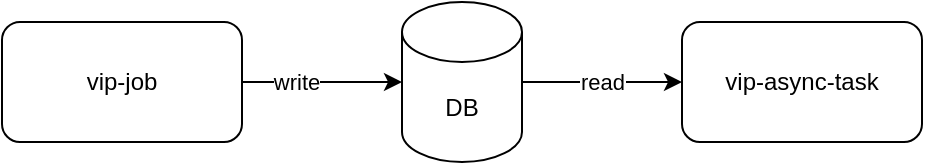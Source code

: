 <mxfile version="14.1.8" type="github" pages="5">
  <diagram id="H9qWl8LRJetYy7X6ohde" name="Page-1">
    <mxGraphModel dx="948" dy="471" grid="1" gridSize="10" guides="1" tooltips="1" connect="1" arrows="1" fold="1" page="1" pageScale="1" pageWidth="827" pageHeight="1169" math="0" shadow="0">
      <root>
        <mxCell id="i_S6I2KGw48YoNG-3xre-0" />
        <mxCell id="i_S6I2KGw48YoNG-3xre-1" parent="i_S6I2KGw48YoNG-3xre-0" />
        <mxCell id="i_S6I2KGw48YoNG-3xre-2" value="" style="edgeStyle=orthogonalEdgeStyle;rounded=0;orthogonalLoop=1;jettySize=auto;html=1;" edge="1" parent="i_S6I2KGw48YoNG-3xre-1" source="i_S6I2KGw48YoNG-3xre-4" target="i_S6I2KGw48YoNG-3xre-7">
          <mxGeometry relative="1" as="geometry" />
        </mxCell>
        <mxCell id="i_S6I2KGw48YoNG-3xre-3" value="write" style="edgeLabel;html=1;align=center;verticalAlign=middle;resizable=0;points=[];" vertex="1" connectable="0" parent="i_S6I2KGw48YoNG-3xre-2">
          <mxGeometry x="-0.339" relative="1" as="geometry">
            <mxPoint as="offset" />
          </mxGeometry>
        </mxCell>
        <mxCell id="i_S6I2KGw48YoNG-3xre-4" value="vip-job" style="rounded=1;whiteSpace=wrap;html=1;" vertex="1" parent="i_S6I2KGw48YoNG-3xre-1">
          <mxGeometry x="60" y="200" width="120" height="60" as="geometry" />
        </mxCell>
        <mxCell id="i_S6I2KGw48YoNG-3xre-5" value="vip-async-task" style="rounded=1;whiteSpace=wrap;html=1;" vertex="1" parent="i_S6I2KGw48YoNG-3xre-1">
          <mxGeometry x="400" y="200" width="120" height="60" as="geometry" />
        </mxCell>
        <mxCell id="i_S6I2KGw48YoNG-3xre-6" value="read" style="edgeStyle=orthogonalEdgeStyle;rounded=0;orthogonalLoop=1;jettySize=auto;html=1;" edge="1" parent="i_S6I2KGw48YoNG-3xre-1" source="i_S6I2KGw48YoNG-3xre-7" target="i_S6I2KGw48YoNG-3xre-5">
          <mxGeometry relative="1" as="geometry" />
        </mxCell>
        <mxCell id="i_S6I2KGw48YoNG-3xre-7" value="DB" style="shape=cylinder3;whiteSpace=wrap;html=1;boundedLbl=1;backgroundOutline=1;size=15;" vertex="1" parent="i_S6I2KGw48YoNG-3xre-1">
          <mxGeometry x="260" y="190" width="60" height="80" as="geometry" />
        </mxCell>
      </root>
    </mxGraphModel>
  </diagram>
  <diagram id="C5RBs43oDa-KdzZeNtuy" name="Page-2">
    <mxGraphModel dx="948" dy="471" grid="1" gridSize="10" guides="1" tooltips="1" connect="1" arrows="1" fold="1" page="1" pageScale="1" pageWidth="827" pageHeight="1169" math="0" shadow="0">
      <root>
        <mxCell id="WIyWlLk6GJQsqaUBKTNV-0" />
        <mxCell id="WIyWlLk6GJQsqaUBKTNV-1" parent="WIyWlLk6GJQsqaUBKTNV-0" />
        <mxCell id="_gw4T7FBcAF71q5ikxwi-28" value="" style="rounded=0;whiteSpace=wrap;html=1;" vertex="1" parent="WIyWlLk6GJQsqaUBKTNV-1">
          <mxGeometry x="330" y="410" width="120" height="60" as="geometry" />
        </mxCell>
        <mxCell id="_gw4T7FBcAF71q5ikxwi-25" value="" style="shape=parallelogram;perimeter=parallelogramPerimeter;whiteSpace=wrap;html=1;fixedSize=1;" vertex="1" parent="WIyWlLk6GJQsqaUBKTNV-1">
          <mxGeometry x="330" y="100" width="120" height="60" as="geometry" />
        </mxCell>
        <mxCell id="_gw4T7FBcAF71q5ikxwi-18" style="edgeStyle=orthogonalEdgeStyle;rounded=0;orthogonalLoop=1;jettySize=auto;html=1;entryX=0.5;entryY=0;entryDx=0;entryDy=0;entryPerimeter=0;exitX=0.5;exitY=1;exitDx=0;exitDy=0;" edge="1" parent="WIyWlLk6GJQsqaUBKTNV-1" source="_gw4T7FBcAF71q5ikxwi-13" target="_gw4T7FBcAF71q5ikxwi-15">
          <mxGeometry relative="1" as="geometry" />
        </mxCell>
        <mxCell id="_gw4T7FBcAF71q5ikxwi-29" value="produce" style="edgeLabel;html=1;align=center;verticalAlign=middle;resizable=0;points=[];" vertex="1" connectable="0" parent="_gw4T7FBcAF71q5ikxwi-18">
          <mxGeometry x="-0.265" y="-1" relative="1" as="geometry">
            <mxPoint as="offset" />
          </mxGeometry>
        </mxCell>
        <mxCell id="PSVRd-ZREU_d1xW748J7-1" style="edgeStyle=orthogonalEdgeStyle;rounded=0;orthogonalLoop=1;jettySize=auto;html=1;entryX=0;entryY=0.5;entryDx=0;entryDy=0;entryPerimeter=0;" edge="1" parent="WIyWlLk6GJQsqaUBKTNV-1" source="_gw4T7FBcAF71q5ikxwi-13" target="PSVRd-ZREU_d1xW748J7-0">
          <mxGeometry relative="1" as="geometry" />
        </mxCell>
        <mxCell id="PSVRd-ZREU_d1xW748J7-2" value="read config" style="edgeLabel;html=1;align=center;verticalAlign=middle;resizable=0;points=[];" vertex="1" connectable="0" parent="PSVRd-ZREU_d1xW748J7-1">
          <mxGeometry x="0.236" y="-3" relative="1" as="geometry">
            <mxPoint as="offset" />
          </mxGeometry>
        </mxCell>
        <mxCell id="_gw4T7FBcAF71q5ikxwi-13" value="AutoRenewJob" style="shape=parallelogram;perimeter=parallelogramPerimeter;whiteSpace=wrap;html=1;fixedSize=1;" vertex="1" parent="WIyWlLk6GJQsqaUBKTNV-1">
          <mxGeometry x="350" y="120" width="120" height="60" as="geometry" />
        </mxCell>
        <mxCell id="_gw4T7FBcAF71q5ikxwi-23" value="consume" style="edgeStyle=orthogonalEdgeStyle;rounded=0;orthogonalLoop=1;jettySize=auto;html=1;exitX=0.5;exitY=1;exitDx=0;exitDy=0;exitPerimeter=0;entryX=0.5;entryY=0;entryDx=0;entryDy=0;" edge="1" parent="WIyWlLk6GJQsqaUBKTNV-1" source="_gw4T7FBcAF71q5ikxwi-15" target="_gw4T7FBcAF71q5ikxwi-27">
          <mxGeometry relative="1" as="geometry">
            <mxPoint x="410" y="390.0" as="targetPoint" />
          </mxGeometry>
        </mxCell>
        <mxCell id="_gw4T7FBcAF71q5ikxwi-15" value="RMQ" style="shape=cylinder3;whiteSpace=wrap;html=1;boundedLbl=1;backgroundOutline=1;size=15;" vertex="1" parent="WIyWlLk6GJQsqaUBKTNV-1">
          <mxGeometry x="360" y="250" width="100" height="80" as="geometry" />
        </mxCell>
        <mxCell id="_gw4T7FBcAF71q5ikxwi-22" value="message&lt;br&gt;{id、type、data}" style="shape=document;whiteSpace=wrap;html=1;boundedLbl=1;" vertex="1" parent="WIyWlLk6GJQsqaUBKTNV-1">
          <mxGeometry x="140" y="250" width="140" height="80" as="geometry" />
        </mxCell>
        <mxCell id="PSVRd-ZREU_d1xW748J7-3" style="edgeStyle=orthogonalEdgeStyle;rounded=0;orthogonalLoop=1;jettySize=auto;html=1;entryX=0.5;entryY=1;entryDx=0;entryDy=0;entryPerimeter=0;" edge="1" parent="WIyWlLk6GJQsqaUBKTNV-1" source="_gw4T7FBcAF71q5ikxwi-27" target="PSVRd-ZREU_d1xW748J7-0">
          <mxGeometry relative="1" as="geometry" />
        </mxCell>
        <mxCell id="_gw4T7FBcAF71q5ikxwi-27" value="&lt;span&gt;AutoRenewConsumer&lt;/span&gt;" style="rounded=0;whiteSpace=wrap;html=1;" vertex="1" parent="WIyWlLk6GJQsqaUBKTNV-1">
          <mxGeometry x="350" y="390" width="120" height="60" as="geometry" />
        </mxCell>
        <mxCell id="PSVRd-ZREU_d1xW748J7-0" value="DB" style="shape=cylinder3;whiteSpace=wrap;html=1;boundedLbl=1;backgroundOutline=1;size=15;" vertex="1" parent="WIyWlLk6GJQsqaUBKTNV-1">
          <mxGeometry x="580" y="110" width="60" height="80" as="geometry" />
        </mxCell>
      </root>
    </mxGraphModel>
  </diagram>
  <diagram id="yagzf1TnHyN9wyIHIooJ" name="Page-3">
    <mxGraphModel dx="948" dy="471" grid="1" gridSize="10" guides="1" tooltips="1" connect="1" arrows="1" fold="1" page="1" pageScale="1" pageWidth="827" pageHeight="1169" math="0" shadow="0">
      <root>
        <mxCell id="FEUMVkMEu-WrFCvZQM4a-0" />
        <mxCell id="FEUMVkMEu-WrFCvZQM4a-1" parent="FEUMVkMEu-WrFCvZQM4a-0" />
        <mxCell id="I2ShjsBsBodH7ehsXeIA-2" value="" style="edgeStyle=orthogonalEdgeStyle;rounded=0;orthogonalLoop=1;jettySize=auto;html=1;entryX=0.5;entryY=0;entryDx=0;entryDy=0;" edge="1" parent="FEUMVkMEu-WrFCvZQM4a-1" source="I2ShjsBsBodH7ehsXeIA-0" target="DK0cdMqG_rclkaFEUeQZ-0">
          <mxGeometry relative="1" as="geometry" />
        </mxCell>
        <mxCell id="I2ShjsBsBodH7ehsXeIA-0" value="start" style="strokeWidth=2;html=1;shape=mxgraph.flowchart.start_1;whiteSpace=wrap;" vertex="1" parent="FEUMVkMEu-WrFCvZQM4a-1">
          <mxGeometry x="631" y="77" width="72" height="30" as="geometry" />
        </mxCell>
        <mxCell id="LK3eZ1tqnNF5GHP6GT8g-14" value="" style="edgeStyle=orthogonalEdgeStyle;rounded=0;orthogonalLoop=1;jettySize=auto;html=1;entryX=0.5;entryY=0;entryDx=0;entryDy=0;" edge="1" parent="FEUMVkMEu-WrFCvZQM4a-1" source="LK3eZ1tqnNF5GHP6GT8g-4" target="LK3eZ1tqnNF5GHP6GT8g-13">
          <mxGeometry relative="1" as="geometry" />
        </mxCell>
        <mxCell id="LK3eZ1tqnNF5GHP6GT8g-4" value="免费订单" style="whiteSpace=wrap;html=1;strokeWidth=1;" vertex="1" parent="FEUMVkMEu-WrFCvZQM4a-1">
          <mxGeometry x="321" y="350" width="120" height="60" as="geometry" />
        </mxCell>
        <mxCell id="LK3eZ1tqnNF5GHP6GT8g-9" value="宽限期" style="edgeStyle=orthogonalEdgeStyle;rounded=0;orthogonalLoop=1;jettySize=auto;html=1;exitX=0.5;exitY=1;exitDx=0;exitDy=0;" edge="1" parent="FEUMVkMEu-WrFCvZQM4a-1" source="DK0cdMqG_rclkaFEUeQZ-1" target="LK3eZ1tqnNF5GHP6GT8g-4">
          <mxGeometry relative="1" as="geometry" />
        </mxCell>
        <mxCell id="LK3eZ1tqnNF5GHP6GT8g-12" value="无效" style="edgeStyle=orthogonalEdgeStyle;rounded=0;orthogonalLoop=1;jettySize=auto;html=1;exitX=1;exitY=0.5;exitDx=0;exitDy=0;entryX=0.5;entryY=0;entryDx=0;entryDy=0;" edge="1" parent="FEUMVkMEu-WrFCvZQM4a-1" source="DK0cdMqG_rclkaFEUeQZ-1" target="DK0cdMqG_rclkaFEUeQZ-8">
          <mxGeometry relative="1" as="geometry">
            <mxPoint x="580" y="290" as="sourcePoint" />
          </mxGeometry>
        </mxCell>
        <mxCell id="LK3eZ1tqnNF5GHP6GT8g-15" style="edgeStyle=orthogonalEdgeStyle;rounded=0;orthogonalLoop=1;jettySize=auto;html=1;entryX=0.5;entryY=0;entryDx=0;entryDy=0;" edge="1" parent="FEUMVkMEu-WrFCvZQM4a-1" source="LK3eZ1tqnNF5GHP6GT8g-11" target="DK0cdMqG_rclkaFEUeQZ-10">
          <mxGeometry relative="1" as="geometry" />
        </mxCell>
        <mxCell id="LK3eZ1tqnNF5GHP6GT8g-11" value="代扣订单" style="whiteSpace=wrap;html=1;" vertex="1" parent="FEUMVkMEu-WrFCvZQM4a-1">
          <mxGeometry x="151" y="350" width="120" height="60" as="geometry" />
        </mxCell>
        <mxCell id="LK3eZ1tqnNF5GHP6GT8g-17" value="" style="edgeStyle=orthogonalEdgeStyle;rounded=0;orthogonalLoop=1;jettySize=auto;html=1;" edge="1" parent="FEUMVkMEu-WrFCvZQM4a-1" source="LK3eZ1tqnNF5GHP6GT8g-13" target="LK3eZ1tqnNF5GHP6GT8g-16">
          <mxGeometry relative="1" as="geometry" />
        </mxCell>
        <mxCell id="LK3eZ1tqnNF5GHP6GT8g-13" value="更新下次续费时间" style="whiteSpace=wrap;html=1;strokeWidth=1;" vertex="1" parent="FEUMVkMEu-WrFCvZQM4a-1">
          <mxGeometry x="321" y="463.75" width="120" height="60" as="geometry" />
        </mxCell>
        <mxCell id="LK3eZ1tqnNF5GHP6GT8g-16" value="end" style="ellipse;whiteSpace=wrap;html=1;strokeWidth=2;" vertex="1" parent="FEUMVkMEu-WrFCvZQM4a-1">
          <mxGeometry x="633" y="480" width="70" height="27.5" as="geometry" />
        </mxCell>
        <mxCell id="LK3eZ1tqnNF5GHP6GT8g-18" value="" style="endArrow=none;dashed=1;html=1;exitX=1;exitY=0.5;exitDx=0;exitDy=0;entryX=0;entryY=0.5;entryDx=0;entryDy=0;" edge="1" parent="FEUMVkMEu-WrFCvZQM4a-1" target="LK3eZ1tqnNF5GHP6GT8g-19">
          <mxGeometry width="50" height="50" relative="1" as="geometry">
            <mxPoint x="245" y="160" as="sourcePoint" />
            <mxPoint x="380" y="160" as="targetPoint" />
          </mxGeometry>
        </mxCell>
        <mxCell id="LK3eZ1tqnNF5GHP6GT8g-21" value="" style="edgeStyle=orthogonalEdgeStyle;rounded=0;orthogonalLoop=1;jettySize=auto;html=1;" edge="1" parent="FEUMVkMEu-WrFCvZQM4a-1" target="LK3eZ1tqnNF5GHP6GT8g-20">
          <mxGeometry relative="1" as="geometry">
            <mxPoint x="500" y="190" as="sourcePoint" />
          </mxGeometry>
        </mxCell>
        <mxCell id="LK3eZ1tqnNF5GHP6GT8g-23" value="" style="edgeStyle=orthogonalEdgeStyle;rounded=0;orthogonalLoop=1;jettySize=auto;html=1;" edge="1" parent="FEUMVkMEu-WrFCvZQM4a-1" target="LK3eZ1tqnNF5GHP6GT8g-22">
          <mxGeometry relative="1" as="geometry">
            <mxPoint x="500" y="290" as="sourcePoint" />
          </mxGeometry>
        </mxCell>
        <mxCell id="DK0cdMqG_rclkaFEUeQZ-2" value="否" style="edgeStyle=orthogonalEdgeStyle;rounded=0;orthogonalLoop=1;jettySize=auto;html=1;" edge="1" parent="FEUMVkMEu-WrFCvZQM4a-1" source="DK0cdMqG_rclkaFEUeQZ-0" target="DK0cdMqG_rclkaFEUeQZ-1">
          <mxGeometry relative="1" as="geometry" />
        </mxCell>
        <mxCell id="DK0cdMqG_rclkaFEUeQZ-5" value="是" style="edgeStyle=orthogonalEdgeStyle;rounded=0;orthogonalLoop=1;jettySize=auto;html=1;" edge="1" parent="FEUMVkMEu-WrFCvZQM4a-1" source="DK0cdMqG_rclkaFEUeQZ-0" target="LK3eZ1tqnNF5GHP6GT8g-16">
          <mxGeometry relative="1" as="geometry" />
        </mxCell>
        <mxCell id="DK0cdMqG_rclkaFEUeQZ-0" value="重复续费？" style="rhombus;whiteSpace=wrap;html=1;" vertex="1" parent="FEUMVkMEu-WrFCvZQM4a-1">
          <mxGeometry x="627" y="140" width="80" height="80" as="geometry" />
        </mxCell>
        <mxCell id="DK0cdMqG_rclkaFEUeQZ-4" value="有效" style="edgeStyle=orthogonalEdgeStyle;rounded=0;orthogonalLoop=1;jettySize=auto;html=1;entryX=0.5;entryY=0;entryDx=0;entryDy=0;" edge="1" parent="FEUMVkMEu-WrFCvZQM4a-1" source="DK0cdMqG_rclkaFEUeQZ-1" target="LK3eZ1tqnNF5GHP6GT8g-11">
          <mxGeometry relative="1" as="geometry">
            <mxPoint x="250" y="440" as="targetPoint" />
          </mxGeometry>
        </mxCell>
        <mxCell id="DK0cdMqG_rclkaFEUeQZ-1" value="合作方续费状态" style="rhombus;whiteSpace=wrap;html=1;" vertex="1" parent="FEUMVkMEu-WrFCvZQM4a-1">
          <mxGeometry x="340" y="230" width="80" height="80" as="geometry" />
        </mxCell>
        <mxCell id="DK0cdMqG_rclkaFEUeQZ-9" style="edgeStyle=orthogonalEdgeStyle;rounded=0;orthogonalLoop=1;jettySize=auto;html=1;entryX=0;entryY=0.5;entryDx=0;entryDy=0;exitX=0.5;exitY=1;exitDx=0;exitDy=0;" edge="1" parent="FEUMVkMEu-WrFCvZQM4a-1" source="DK0cdMqG_rclkaFEUeQZ-8" target="LK3eZ1tqnNF5GHP6GT8g-16">
          <mxGeometry relative="1" as="geometry" />
        </mxCell>
        <mxCell id="DK0cdMqG_rclkaFEUeQZ-8" value="同步取消我侧自动续费" style="rounded=0;whiteSpace=wrap;html=1;" vertex="1" parent="FEUMVkMEu-WrFCvZQM4a-1">
          <mxGeometry x="491" y="350" width="120" height="60" as="geometry" />
        </mxCell>
        <mxCell id="DK0cdMqG_rclkaFEUeQZ-11" style="edgeStyle=orthogonalEdgeStyle;rounded=0;orthogonalLoop=1;jettySize=auto;html=1;entryX=0;entryY=0.5;entryDx=0;entryDy=0;" edge="1" parent="FEUMVkMEu-WrFCvZQM4a-1" source="DK0cdMqG_rclkaFEUeQZ-10" target="LK3eZ1tqnNF5GHP6GT8g-13">
          <mxGeometry relative="1" as="geometry" />
        </mxCell>
        <mxCell id="DK0cdMqG_rclkaFEUeQZ-10" value="代扣规则&lt;br&gt;（&lt;i&gt;到期续费、每月固定日期续费&lt;/i&gt;）" style="whiteSpace=wrap;html=1;" vertex="1" parent="FEUMVkMEu-WrFCvZQM4a-1">
          <mxGeometry x="151" y="463.75" width="120" height="60" as="geometry" />
        </mxCell>
      </root>
    </mxGraphModel>
  </diagram>
  <diagram id="qdo-rfmgq2RUTje42Gof" name="Page-4">
    <mxGraphModel dx="1138" dy="610" grid="1" gridSize="10" guides="1" tooltips="1" connect="1" arrows="1" fold="1" page="1" pageScale="1" pageWidth="827" pageHeight="1169" math="0" shadow="0">
      <root>
        <mxCell id="52ajsv6EbfJxp2okRp4H-0" />
        <mxCell id="52ajsv6EbfJxp2okRp4H-1" parent="52ajsv6EbfJxp2okRp4H-0" />
        <mxCell id="xL3EzoIv5fenH6En8Fnc-5" value="" style="endArrow=none;dashed=1;html=1;" edge="1" parent="52ajsv6EbfJxp2okRp4H-1">
          <mxGeometry width="50" height="50" relative="1" as="geometry">
            <mxPoint x="200" y="159.67" as="sourcePoint" />
            <mxPoint x="580" y="160" as="targetPoint" />
          </mxGeometry>
        </mxCell>
        <mxCell id="66jTGVulMH6QejAeEHAw-0" value="合作方" style="rounded=0;whiteSpace=wrap;html=1;strokeWidth=1;" vertex="1" parent="52ajsv6EbfJxp2okRp4H-1">
          <mxGeometry x="357.0" y="40" width="66" height="240" as="geometry" />
        </mxCell>
        <mxCell id="66jTGVulMH6QejAeEHAw-1" value="" style="shape=flexArrow;endArrow=classic;html=1;" edge="1" parent="52ajsv6EbfJxp2okRp4H-1">
          <mxGeometry width="50" height="50" relative="1" as="geometry">
            <mxPoint x="247.0" y="100" as="sourcePoint" />
            <mxPoint x="357.0" y="100" as="targetPoint" />
          </mxGeometry>
        </mxCell>
        <mxCell id="66jTGVulMH6QejAeEHAw-2" value="renew&lt;br&gt;job" style="edgeLabel;html=1;align=center;verticalAlign=middle;resizable=0;points=[];" vertex="1" connectable="0" parent="66jTGVulMH6QejAeEHAw-1">
          <mxGeometry x="0.333" y="-2" relative="1" as="geometry">
            <mxPoint x="-23.33" y="-2" as="offset" />
          </mxGeometry>
        </mxCell>
        <mxCell id="66jTGVulMH6QejAeEHAw-3" value="" style="shape=flexArrow;endArrow=classic;html=1;" edge="1" parent="52ajsv6EbfJxp2okRp4H-1">
          <mxGeometry width="50" height="50" relative="1" as="geometry">
            <mxPoint x="247.0" y="220" as="sourcePoint" />
            <mxPoint x="357.0" y="220" as="targetPoint" />
          </mxGeometry>
        </mxCell>
        <mxCell id="66jTGVulMH6QejAeEHAw-4" value="check&lt;br&gt;job" style="edgeLabel;html=1;align=center;verticalAlign=middle;resizable=0;points=[];" vertex="1" connectable="0" parent="66jTGVulMH6QejAeEHAw-3">
          <mxGeometry x="0.333" y="-2" relative="1" as="geometry">
            <mxPoint x="-23.33" y="-2" as="offset" />
          </mxGeometry>
        </mxCell>
        <mxCell id="xL3EzoIv5fenH6En8Fnc-0" value="" style="shape=flexArrow;endArrow=classic;html=1;" edge="1" parent="52ajsv6EbfJxp2okRp4H-1">
          <mxGeometry width="50" height="50" relative="1" as="geometry">
            <mxPoint x="423.0" y="100" as="sourcePoint" />
            <mxPoint x="533" y="100" as="targetPoint" />
          </mxGeometry>
        </mxCell>
        <mxCell id="xL3EzoIv5fenH6En8Fnc-1" value="权益续订&lt;br&gt;or&lt;br&gt;取消续费" style="edgeLabel;html=1;align=center;verticalAlign=middle;resizable=0;points=[];" vertex="1" connectable="0" parent="xL3EzoIv5fenH6En8Fnc-0">
          <mxGeometry x="0.333" y="-2" relative="1" as="geometry">
            <mxPoint x="-23.33" as="offset" />
          </mxGeometry>
        </mxCell>
        <mxCell id="xL3EzoIv5fenH6En8Fnc-2" value="" style="shape=flexArrow;endArrow=classic;html=1;" edge="1" parent="52ajsv6EbfJxp2okRp4H-1">
          <mxGeometry width="50" height="50" relative="1" as="geometry">
            <mxPoint x="423.0" y="220" as="sourcePoint" />
            <mxPoint x="533" y="220" as="targetPoint" />
          </mxGeometry>
        </mxCell>
        <mxCell id="xL3EzoIv5fenH6En8Fnc-3" value="取消续费&lt;br&gt;and&lt;br&gt;回收权益" style="edgeLabel;html=1;align=center;verticalAlign=middle;resizable=0;points=[];" vertex="1" connectable="0" parent="xL3EzoIv5fenH6En8Fnc-2">
          <mxGeometry x="0.333" y="-2" relative="1" as="geometry">
            <mxPoint x="-23.33" as="offset" />
          </mxGeometry>
        </mxCell>
        <mxCell id="WRqOJJl0GwS2E_yZ-0y_-0" value="" style="shape=flexArrow;endArrow=classic;html=1;" edge="1" parent="52ajsv6EbfJxp2okRp4H-1">
          <mxGeometry width="50" height="50" relative="1" as="geometry">
            <mxPoint x="90" y="470.85" as="sourcePoint" />
            <mxPoint x="810" y="471.25" as="targetPoint" />
          </mxGeometry>
        </mxCell>
        <mxCell id="WRqOJJl0GwS2E_yZ-0y_-1" value="" style="shape=flexArrow;endArrow=classic;html=1;" edge="1" parent="52ajsv6EbfJxp2okRp4H-1">
          <mxGeometry width="50" height="50" relative="1" as="geometry">
            <mxPoint x="90" y="574.1" as="sourcePoint" />
            <mxPoint x="810" y="574.5" as="targetPoint" />
          </mxGeometry>
        </mxCell>
        <mxCell id="WRqOJJl0GwS2E_yZ-0y_-2" value="爱奇艺" style="text;html=1;strokeColor=none;fillColor=none;align=center;verticalAlign=middle;whiteSpace=wrap;rounded=0;" vertex="1" parent="52ajsv6EbfJxp2okRp4H-1">
          <mxGeometry x="30" y="461.25" width="40" height="20" as="geometry" />
        </mxCell>
        <mxCell id="WRqOJJl0GwS2E_yZ-0y_-3" value="合作方" style="text;html=1;strokeColor=none;fillColor=none;align=center;verticalAlign=middle;whiteSpace=wrap;rounded=0;" vertex="1" parent="52ajsv6EbfJxp2okRp4H-1">
          <mxGeometry x="30" y="564.5" width="40" height="20" as="geometry" />
        </mxCell>
        <mxCell id="WRqOJJl0GwS2E_yZ-0y_-5" value="" style="endArrow=classic;html=1;dashed=1;" edge="1" parent="52ajsv6EbfJxp2okRp4H-1">
          <mxGeometry width="50" height="50" relative="1" as="geometry">
            <mxPoint x="130" y="560" as="sourcePoint" />
            <mxPoint x="130" y="481.25" as="targetPoint" />
          </mxGeometry>
        </mxCell>
        <mxCell id="WRqOJJl0GwS2E_yZ-0y_-6" value="&lt;span style=&quot;font-size: 12px ; background-color: rgb(248 , 249 , 250)&quot;&gt;2021.3.1&lt;br&gt;开通自动续费&lt;/span&gt;" style="edgeLabel;html=1;align=center;verticalAlign=middle;resizable=0;points=[];" vertex="1" connectable="0" parent="WRqOJJl0GwS2E_yZ-0y_-5">
          <mxGeometry x="0.153" y="2" relative="1" as="geometry">
            <mxPoint y="5.6" as="offset" />
          </mxGeometry>
        </mxCell>
        <mxCell id="WRqOJJl0GwS2E_yZ-0y_-7" value="" style="endArrow=classic;html=1;dashed=1;" edge="1" parent="52ajsv6EbfJxp2okRp4H-1">
          <mxGeometry width="50" height="50" relative="1" as="geometry">
            <mxPoint x="371" y="481.25" as="sourcePoint" />
            <mxPoint x="371" y="560" as="targetPoint" />
          </mxGeometry>
        </mxCell>
        <mxCell id="WRqOJJl0GwS2E_yZ-0y_-8" value="&lt;span style=&quot;font-size: 12px ; background-color: rgb(248 , 249 , 250)&quot;&gt;3.31&lt;br&gt;&lt;/span&gt;" style="edgeLabel;html=1;align=center;verticalAlign=middle;resizable=0;points=[];" vertex="1" connectable="0" parent="WRqOJJl0GwS2E_yZ-0y_-7">
          <mxGeometry x="0.153" y="2" relative="1" as="geometry">
            <mxPoint as="offset" />
          </mxGeometry>
        </mxCell>
        <mxCell id="WRqOJJl0GwS2E_yZ-0y_-9" value="&lt;font style=&quot;font-size: 12px&quot;&gt;&lt;b&gt;说明：&lt;/b&gt;&lt;br style=&quot;font-size: 11px&quot;&gt;合作方需在到期前1+n天返回有效、无效、宽限期3种状态，&lt;br&gt;&lt;br style=&quot;font-size: 11px&quot;&gt;1）有效，直接续费，权益顺延（4.1~5.1），并在4.30继续同步&lt;br&gt;&lt;br style=&quot;font-size: 11px&quot;&gt;2）无效，取消续费，权益在4.1终止&lt;br&gt;&lt;br style=&quot;font-size: 11px&quot;&gt;3）宽限期，权益顺延n天（可配置），并在第二天继续重试，宽限期期间若返回有效，则顺延权益（4.n~5.n）；若返回无效，则取消续费，权益在4.n终止；若返回宽限期，继续第二天重试&lt;br&gt;&lt;br&gt;合作方B会在到期前1+n天返回有效、无效2种状态，&lt;br&gt;&lt;br&gt;&lt;/font&gt;" style="text;html=1;strokeColor=none;fillColor=none;align=left;verticalAlign=top;whiteSpace=wrap;rounded=0;fontColor=#EA6B66;" vertex="1" parent="52ajsv6EbfJxp2okRp4H-1">
          <mxGeometry x="160" y="600" width="440" height="240" as="geometry" />
        </mxCell>
        <mxCell id="WRqOJJl0GwS2E_yZ-0y_-10" value="" style="endArrow=classic;html=1;dashed=1;" edge="1" parent="52ajsv6EbfJxp2okRp4H-1">
          <mxGeometry width="50" height="50" relative="1" as="geometry">
            <mxPoint x="410" y="481.25" as="sourcePoint" />
            <mxPoint x="410" y="560" as="targetPoint" />
          </mxGeometry>
        </mxCell>
        <mxCell id="WRqOJJl0GwS2E_yZ-0y_-11" value="4.1" style="edgeLabel;html=1;align=center;verticalAlign=middle;resizable=0;points=[];" vertex="1" connectable="0" parent="WRqOJJl0GwS2E_yZ-0y_-10">
          <mxGeometry x="0.153" y="2" relative="1" as="geometry">
            <mxPoint as="offset" />
          </mxGeometry>
        </mxCell>
        <mxCell id="WRqOJJl0GwS2E_yZ-0y_-12" value="" style="endArrow=classic;html=1;dashed=1;" edge="1" parent="52ajsv6EbfJxp2okRp4H-1">
          <mxGeometry width="50" height="50" relative="1" as="geometry">
            <mxPoint x="450" y="481.25" as="sourcePoint" />
            <mxPoint x="450" y="560" as="targetPoint" />
          </mxGeometry>
        </mxCell>
        <mxCell id="WRqOJJl0GwS2E_yZ-0y_-13" value="&lt;span style=&quot;font-size: 12px ; background-color: rgb(248 , 249 , 250)&quot;&gt;4.2&lt;br&gt;&lt;/span&gt;" style="edgeLabel;html=1;align=center;verticalAlign=middle;resizable=0;points=[];" vertex="1" connectable="0" parent="WRqOJJl0GwS2E_yZ-0y_-12">
          <mxGeometry x="0.153" y="2" relative="1" as="geometry">
            <mxPoint as="offset" />
          </mxGeometry>
        </mxCell>
        <mxCell id="WRqOJJl0GwS2E_yZ-0y_-14" value="" style="endArrow=classic;html=1;dashed=1;" edge="1" parent="52ajsv6EbfJxp2okRp4H-1">
          <mxGeometry width="50" height="50" relative="1" as="geometry">
            <mxPoint x="490" y="481.25" as="sourcePoint" />
            <mxPoint x="490" y="560" as="targetPoint" />
          </mxGeometry>
        </mxCell>
        <mxCell id="WRqOJJl0GwS2E_yZ-0y_-15" value="&lt;span style=&quot;font-size: 12px ; background-color: rgb(248 , 249 , 250)&quot;&gt;4.3&lt;br&gt;&lt;/span&gt;" style="edgeLabel;html=1;align=center;verticalAlign=middle;resizable=0;points=[];" vertex="1" connectable="0" parent="WRqOJJl0GwS2E_yZ-0y_-14">
          <mxGeometry x="0.153" y="2" relative="1" as="geometry">
            <mxPoint as="offset" />
          </mxGeometry>
        </mxCell>
        <mxCell id="WRqOJJl0GwS2E_yZ-0y_-16" value="" style="endArrow=classic;html=1;dashed=1;" edge="1" parent="52ajsv6EbfJxp2okRp4H-1">
          <mxGeometry width="50" height="50" relative="1" as="geometry">
            <mxPoint x="530" y="481.25" as="sourcePoint" />
            <mxPoint x="530" y="560" as="targetPoint" />
          </mxGeometry>
        </mxCell>
        <mxCell id="WRqOJJl0GwS2E_yZ-0y_-17" value="&lt;span style=&quot;font-size: 12px ; background-color: rgb(248 , 249 , 250)&quot;&gt;4.4&lt;br&gt;&lt;/span&gt;" style="edgeLabel;html=1;align=center;verticalAlign=middle;resizable=0;points=[];" vertex="1" connectable="0" parent="WRqOJJl0GwS2E_yZ-0y_-16">
          <mxGeometry x="0.153" y="2" relative="1" as="geometry">
            <mxPoint as="offset" />
          </mxGeometry>
        </mxCell>
        <mxCell id="WRqOJJl0GwS2E_yZ-0y_-18" value="" style="shape=curlyBracket;whiteSpace=wrap;html=1;rounded=1;strokeWidth=1;fontColor=#EA6B66;align=left;rotation=90;" vertex="1" parent="52ajsv6EbfJxp2okRp4H-1">
          <mxGeometry x="256.25" y="310" width="20" height="272.5" as="geometry" />
        </mxCell>
        <mxCell id="WRqOJJl0GwS2E_yZ-0y_-19" value="" style="shape=curlyBracket;whiteSpace=wrap;html=1;rounded=1;strokeWidth=1;fontColor=#EA6B66;align=left;rotation=90;" vertex="1" parent="52ajsv6EbfJxp2okRp4H-1">
          <mxGeometry x="454.38" y="385.63" width="20" height="121.25" as="geometry" />
        </mxCell>
        <mxCell id="WRqOJJl0GwS2E_yZ-0y_-20" value="" style="shape=curlyBracket;whiteSpace=wrap;html=1;rounded=1;strokeWidth=1;fontColor=#EA6B66;align=left;rotation=90;" vertex="1" parent="52ajsv6EbfJxp2okRp4H-1">
          <mxGeometry x="638.92" y="322.35" width="20" height="247.82" as="geometry" />
        </mxCell>
        <mxCell id="WRqOJJl0GwS2E_yZ-0y_-21" value="" style="endArrow=classic;html=1;dashed=1;" edge="1" parent="52ajsv6EbfJxp2okRp4H-1">
          <mxGeometry width="50" height="50" relative="1" as="geometry">
            <mxPoint x="770" y="481.25" as="sourcePoint" />
            <mxPoint x="770" y="560" as="targetPoint" />
          </mxGeometry>
        </mxCell>
        <mxCell id="WRqOJJl0GwS2E_yZ-0y_-22" value="&lt;span style=&quot;font-size: 12px ; background-color: rgb(248 , 249 , 250)&quot;&gt;5.4&lt;br&gt;&lt;/span&gt;" style="edgeLabel;html=1;align=center;verticalAlign=middle;resizable=0;points=[];" vertex="1" connectable="0" parent="WRqOJJl0GwS2E_yZ-0y_-21">
          <mxGeometry x="0.153" y="2" relative="1" as="geometry">
            <mxPoint as="offset" />
          </mxGeometry>
        </mxCell>
        <mxCell id="WRqOJJl0GwS2E_yZ-0y_-23" value="签约3.1~4.1" style="text;html=1;strokeColor=none;fillColor=none;align=center;verticalAlign=middle;whiteSpace=wrap;rounded=0;" vertex="1" parent="52ajsv6EbfJxp2okRp4H-1">
          <mxGeometry x="223.13" y="411.25" width="86.25" height="20" as="geometry" />
        </mxCell>
        <mxCell id="WRqOJJl0GwS2E_yZ-0y_-24" value="宽限期4.1~4.4" style="text;html=1;strokeColor=none;fillColor=none;align=center;verticalAlign=middle;whiteSpace=wrap;rounded=0;" vertex="1" parent="52ajsv6EbfJxp2okRp4H-1">
          <mxGeometry x="421.26" y="411.25" width="86.25" height="20" as="geometry" />
        </mxCell>
        <mxCell id="WRqOJJl0GwS2E_yZ-0y_-25" value="续费4.4~5.4" style="text;html=1;strokeColor=none;fillColor=none;align=center;verticalAlign=middle;whiteSpace=wrap;rounded=0;" vertex="1" parent="52ajsv6EbfJxp2okRp4H-1">
          <mxGeometry x="605.8" y="411.25" width="86.25" height="20" as="geometry" />
        </mxCell>
      </root>
    </mxGraphModel>
  </diagram>
  <diagram id="Xd37JqZOIeDN7Qy_YbHw" name="Page-5">
    <mxGraphModel dx="948" dy="508" grid="1" gridSize="10" guides="1" tooltips="1" connect="1" arrows="1" fold="1" page="1" pageScale="1" pageWidth="827" pageHeight="1169" math="0" shadow="0">
      <root>
        <mxCell id="rjYV3mx7PR6GvbU2GmID-0" />
        <mxCell id="rjYV3mx7PR6GvbU2GmID-1" parent="rjYV3mx7PR6GvbU2GmID-0" />
        <mxCell id="rjYV3mx7PR6GvbU2GmID-10" value="rule" style="rounded=1;whiteSpace=wrap;html=1;strokeWidth=1;fontColor=#000000;align=center;verticalAlign=bottom;" vertex="1" parent="rjYV3mx7PR6GvbU2GmID-1">
          <mxGeometry x="220" y="260" width="340" height="80" as="geometry" />
        </mxCell>
        <mxCell id="rjYV3mx7PR6GvbU2GmID-11" value="user" style="ellipse;whiteSpace=wrap;html=1;strokeWidth=1;fontColor=#000000;align=center;" vertex="1" parent="rjYV3mx7PR6GvbU2GmID-1">
          <mxGeometry x="240" y="280" width="80" height="40" as="geometry" />
        </mxCell>
        <mxCell id="rjYV3mx7PR6GvbU2GmID-14" value="partner" style="ellipse;whiteSpace=wrap;html=1;strokeWidth=1;fontColor=#000000;align=center;" vertex="1" parent="rjYV3mx7PR6GvbU2GmID-1">
          <mxGeometry x="350" y="280" width="80" height="40" as="geometry" />
        </mxCell>
        <mxCell id="rjYV3mx7PR6GvbU2GmID-15" value="product" style="ellipse;whiteSpace=wrap;html=1;strokeWidth=1;fontColor=#000000;align=center;" vertex="1" parent="rjYV3mx7PR6GvbU2GmID-1">
          <mxGeometry x="460" y="280" width="80" height="40" as="geometry" />
        </mxCell>
        <mxCell id="rjYV3mx7PR6GvbU2GmID-16" value="operation log" style="rounded=1;whiteSpace=wrap;html=1;strokeWidth=1;fontColor=#000000;align=center;" vertex="1" parent="rjYV3mx7PR6GvbU2GmID-1">
          <mxGeometry x="220" y="360" width="340" height="70" as="geometry" />
        </mxCell>
        <mxCell id="rjYV3mx7PR6GvbU2GmID-17" value="order" style="rounded=1;whiteSpace=wrap;html=1;strokeWidth=1;fontColor=#000000;align=center;" vertex="1" parent="rjYV3mx7PR6GvbU2GmID-1">
          <mxGeometry x="220" y="170" width="340" height="70" as="geometry" />
        </mxCell>
        <mxCell id="rjYV3mx7PR6GvbU2GmID-22" value="" style="group" vertex="1" connectable="0" parent="rjYV3mx7PR6GvbU2GmID-1">
          <mxGeometry x="550" y="158.75" width="150" height="282.5" as="geometry" />
        </mxCell>
        <mxCell id="rjYV3mx7PR6GvbU2GmID-18" value="" style="strokeWidth=1;html=1;shape=mxgraph.flowchart.annotation_2;align=left;labelPosition=right;pointerEvents=1;fontColor=#000000;rotation=-180;fontSize=12;" vertex="1" parent="rjYV3mx7PR6GvbU2GmID-22">
          <mxGeometry width="50" height="282.5" as="geometry" />
        </mxCell>
        <mxCell id="rjYV3mx7PR6GvbU2GmID-21" value="renewal system" style="shape=tape;whiteSpace=wrap;html=1;strokeWidth=1;size=0.19;fontSize=12;fontColor=#000000;align=center;" vertex="1" parent="rjYV3mx7PR6GvbU2GmID-22">
          <mxGeometry x="50" y="108.75" width="100" height="65" as="geometry" />
        </mxCell>
      </root>
    </mxGraphModel>
  </diagram>
</mxfile>
